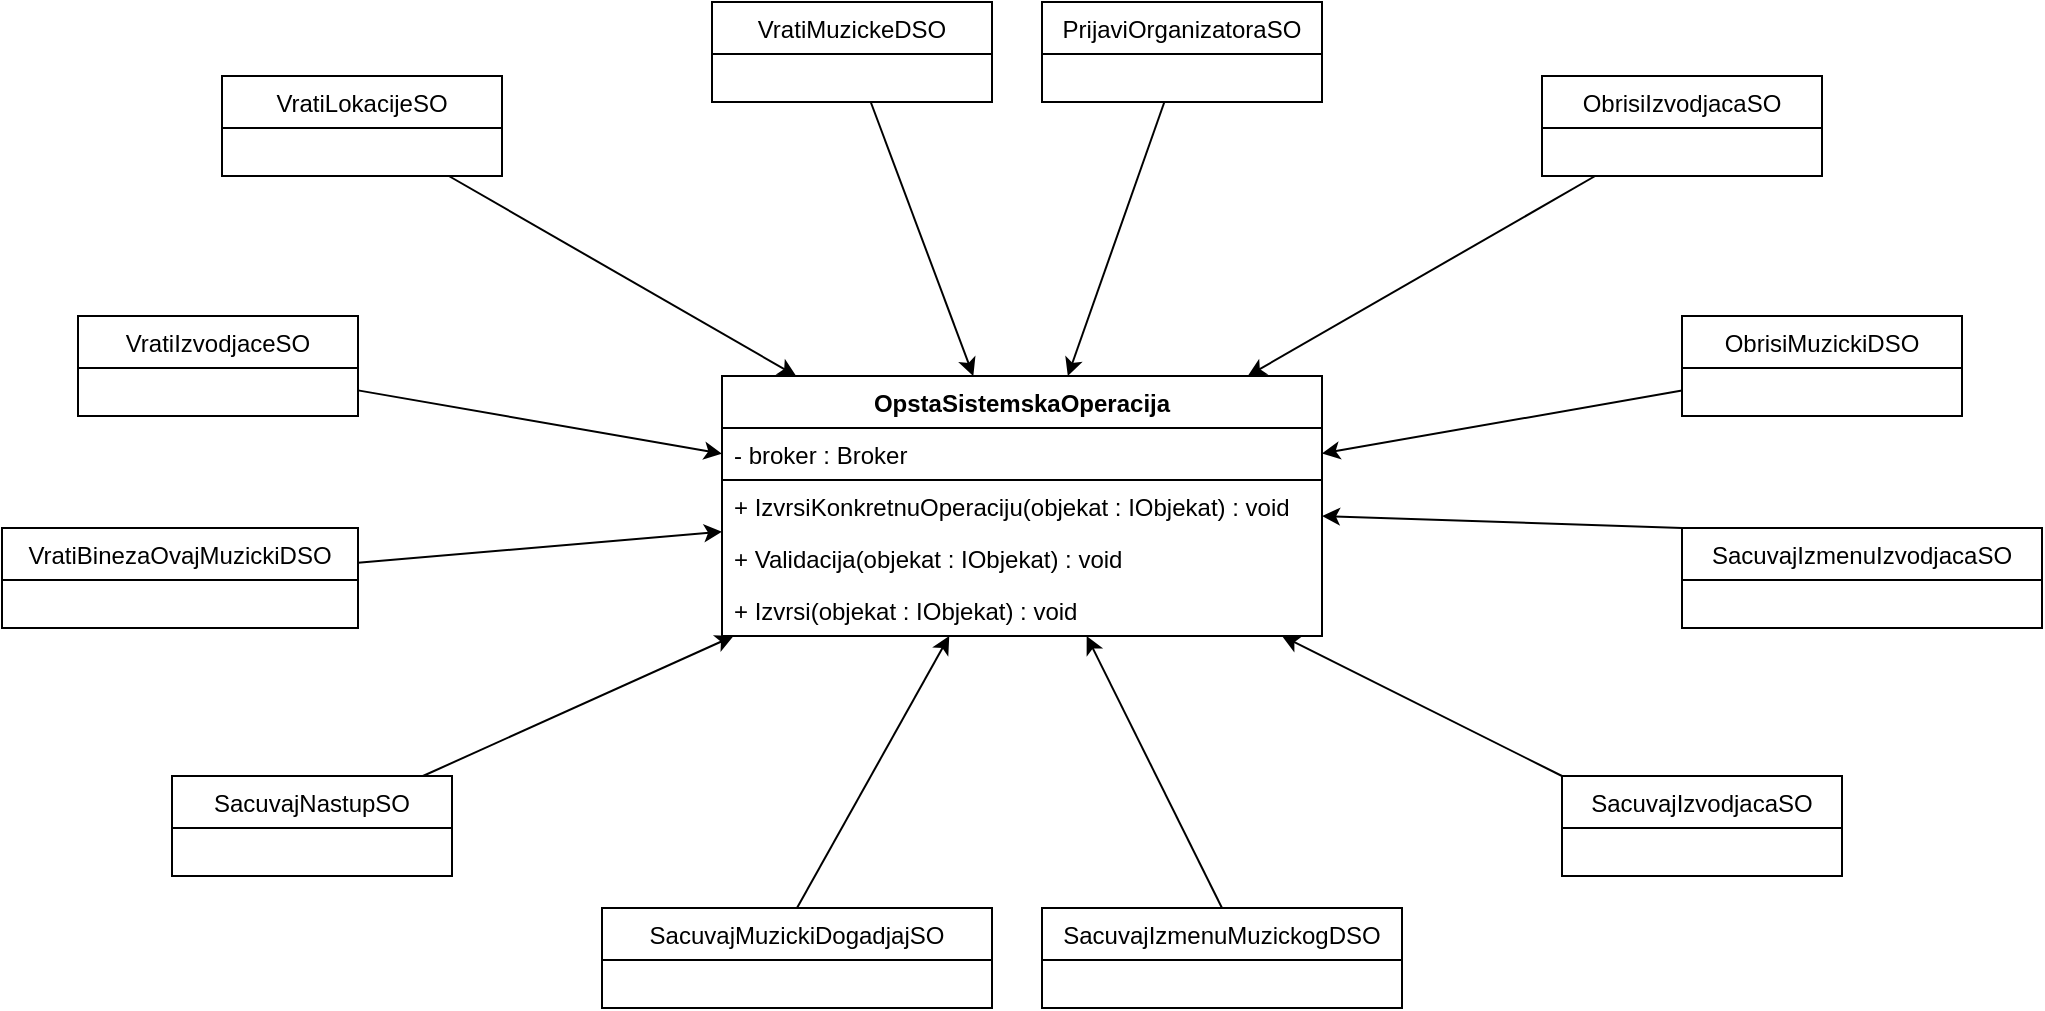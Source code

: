 <mxfile version="15.3.0" type="device"><diagram id="R2lEEEUBdFMjLlhIrx00" name="Page-1"><mxGraphModel dx="1038" dy="547" grid="1" gridSize="10" guides="1" tooltips="1" connect="1" arrows="1" fold="1" page="1" pageScale="1" pageWidth="850" pageHeight="1100" math="0" shadow="0" extFonts="Permanent Marker^https://fonts.googleapis.com/css?family=Permanent+Marker"><root><mxCell id="0"/><mxCell id="1" parent="0"/><mxCell id="dxbz0eJmdt3C-9GottEP-1" value="OpstaSistemskaOperacija" style="swimlane;fontStyle=1;childLayout=stackLayout;horizontal=1;startSize=26;horizontalStack=0;resizeParent=1;resizeParentMax=0;resizeLast=0;collapsible=1;marginBottom=0;strokeWidth=1;" vertex="1" parent="1"><mxGeometry x="700" y="280" width="300" height="130" as="geometry"/></mxCell><mxCell id="dxbz0eJmdt3C-9GottEP-2" value="- broker : Broker" style="text;strokeColor=default;fillColor=none;align=left;verticalAlign=top;spacingLeft=4;spacingRight=4;overflow=hidden;rotatable=0;points=[[0,0.5],[1,0.5]];portConstraint=eastwest;strokeWidth=1;" vertex="1" parent="dxbz0eJmdt3C-9GottEP-1"><mxGeometry y="26" width="300" height="26" as="geometry"/></mxCell><mxCell id="dxbz0eJmdt3C-9GottEP-3" value="+ IzvrsiKonkretnuOperaciju(objekat : IObjekat) : void" style="text;strokeColor=none;fillColor=none;align=left;verticalAlign=top;spacingLeft=4;spacingRight=4;overflow=hidden;rotatable=0;points=[[0,0.5],[1,0.5]];portConstraint=eastwest;" vertex="1" parent="dxbz0eJmdt3C-9GottEP-1"><mxGeometry y="52" width="300" height="26" as="geometry"/></mxCell><mxCell id="dxbz0eJmdt3C-9GottEP-8" value="+ Validacija(objekat : IObjekat) : void" style="text;strokeColor=none;fillColor=none;align=left;verticalAlign=top;spacingLeft=4;spacingRight=4;overflow=hidden;rotatable=0;points=[[0,0.5],[1,0.5]];portConstraint=eastwest;" vertex="1" parent="dxbz0eJmdt3C-9GottEP-1"><mxGeometry y="78" width="300" height="26" as="geometry"/></mxCell><mxCell id="dxbz0eJmdt3C-9GottEP-4" value="+ Izvrsi(objekat : IObjekat) : void" style="text;strokeColor=none;fillColor=none;align=left;verticalAlign=top;spacingLeft=4;spacingRight=4;overflow=hidden;rotatable=0;points=[[0,0.5],[1,0.5]];portConstraint=eastwest;" vertex="1" parent="dxbz0eJmdt3C-9GottEP-1"><mxGeometry y="104" width="300" height="26" as="geometry"/></mxCell><mxCell id="dxbz0eJmdt3C-9GottEP-9" value="SacuvajIzmenuIzvodjacaSO" style="swimlane;fontStyle=0;childLayout=stackLayout;horizontal=1;startSize=26;horizontalStack=0;resizeParent=1;resizeParentMax=0;resizeLast=0;collapsible=1;marginBottom=0;strokeColor=default;strokeWidth=1;" vertex="1" parent="1"><mxGeometry x="1180" y="356" width="180" height="50" as="geometry"/></mxCell><mxCell id="dxbz0eJmdt3C-9GottEP-13" value="" style="text;strokeColor=default;fillColor=none;align=left;verticalAlign=top;spacingLeft=4;spacingRight=4;overflow=hidden;rotatable=0;points=[[0,0.5],[1,0.5]];portConstraint=eastwest;" vertex="1" parent="dxbz0eJmdt3C-9GottEP-9"><mxGeometry y="26" width="180" height="24" as="geometry"/></mxCell><mxCell id="dxbz0eJmdt3C-9GottEP-14" value="PrijaviOrganizatoraSO" style="swimlane;fontStyle=0;childLayout=stackLayout;horizontal=1;startSize=26;horizontalStack=0;resizeParent=1;resizeParentMax=0;resizeLast=0;collapsible=1;marginBottom=0;strokeColor=default;strokeWidth=1;" vertex="1" parent="1"><mxGeometry x="860" y="93" width="140" height="50" as="geometry"/></mxCell><mxCell id="dxbz0eJmdt3C-9GottEP-15" value="" style="text;strokeColor=default;fillColor=none;align=left;verticalAlign=top;spacingLeft=4;spacingRight=4;overflow=hidden;rotatable=0;points=[[0,0.5],[1,0.5]];portConstraint=eastwest;" vertex="1" parent="dxbz0eJmdt3C-9GottEP-14"><mxGeometry y="26" width="140" height="24" as="geometry"/></mxCell><mxCell id="dxbz0eJmdt3C-9GottEP-16" value="ObrisiIzvodjacaSO" style="swimlane;fontStyle=0;childLayout=stackLayout;horizontal=1;startSize=26;horizontalStack=0;resizeParent=1;resizeParentMax=0;resizeLast=0;collapsible=1;marginBottom=0;strokeColor=default;strokeWidth=1;" vertex="1" parent="1"><mxGeometry x="1110" y="130" width="140" height="50" as="geometry"/></mxCell><mxCell id="dxbz0eJmdt3C-9GottEP-17" value="" style="text;strokeColor=default;fillColor=none;align=left;verticalAlign=top;spacingLeft=4;spacingRight=4;overflow=hidden;rotatable=0;points=[[0,0.5],[1,0.5]];portConstraint=eastwest;" vertex="1" parent="dxbz0eJmdt3C-9GottEP-16"><mxGeometry y="26" width="140" height="24" as="geometry"/></mxCell><mxCell id="dxbz0eJmdt3C-9GottEP-18" value="ObrisiMuzickiDSO" style="swimlane;fontStyle=0;childLayout=stackLayout;horizontal=1;startSize=26;horizontalStack=0;resizeParent=1;resizeParentMax=0;resizeLast=0;collapsible=1;marginBottom=0;strokeColor=default;strokeWidth=1;" vertex="1" parent="1"><mxGeometry x="1180" y="250" width="140" height="50" as="geometry"/></mxCell><mxCell id="dxbz0eJmdt3C-9GottEP-19" value="" style="text;strokeColor=none;fillColor=none;align=left;verticalAlign=top;spacingLeft=4;spacingRight=4;overflow=hidden;rotatable=0;points=[[0,0.5],[1,0.5]];portConstraint=eastwest;" vertex="1" parent="dxbz0eJmdt3C-9GottEP-18"><mxGeometry y="26" width="140" height="24" as="geometry"/></mxCell><mxCell id="dxbz0eJmdt3C-9GottEP-20" value="VratiMuzickeDSO" style="swimlane;fontStyle=0;childLayout=stackLayout;horizontal=1;startSize=26;horizontalStack=0;resizeParent=1;resizeParentMax=0;resizeLast=0;collapsible=1;marginBottom=0;strokeColor=default;strokeWidth=1;" vertex="1" parent="1"><mxGeometry x="695" y="93" width="140" height="50" as="geometry"/></mxCell><mxCell id="dxbz0eJmdt3C-9GottEP-21" value="" style="text;strokeColor=default;fillColor=none;align=left;verticalAlign=top;spacingLeft=4;spacingRight=4;overflow=hidden;rotatable=0;points=[[0,0.5],[1,0.5]];portConstraint=eastwest;" vertex="1" parent="dxbz0eJmdt3C-9GottEP-20"><mxGeometry y="26" width="140" height="24" as="geometry"/></mxCell><mxCell id="dxbz0eJmdt3C-9GottEP-22" value="SacuvajIzmenuMuzickogDSO" style="swimlane;fontStyle=0;childLayout=stackLayout;horizontal=1;startSize=26;horizontalStack=0;resizeParent=1;resizeParentMax=0;resizeLast=0;collapsible=1;marginBottom=0;strokeColor=default;strokeWidth=1;" vertex="1" parent="1"><mxGeometry x="860" y="546" width="180" height="50" as="geometry"/></mxCell><mxCell id="dxbz0eJmdt3C-9GottEP-23" value="" style="text;strokeColor=default;fillColor=none;align=left;verticalAlign=top;spacingLeft=4;spacingRight=4;overflow=hidden;rotatable=0;points=[[0,0.5],[1,0.5]];portConstraint=eastwest;" vertex="1" parent="dxbz0eJmdt3C-9GottEP-22"><mxGeometry y="26" width="180" height="24" as="geometry"/></mxCell><mxCell id="dxbz0eJmdt3C-9GottEP-24" value="SacuvajIzvodjacaSO" style="swimlane;fontStyle=0;childLayout=stackLayout;horizontal=1;startSize=26;horizontalStack=0;resizeParent=1;resizeParentMax=0;resizeLast=0;collapsible=1;marginBottom=0;strokeColor=default;strokeWidth=1;" vertex="1" parent="1"><mxGeometry x="1120" y="480" width="140" height="50" as="geometry"/></mxCell><mxCell id="dxbz0eJmdt3C-9GottEP-25" value="" style="text;strokeColor=default;fillColor=none;align=left;verticalAlign=top;spacingLeft=4;spacingRight=4;overflow=hidden;rotatable=0;points=[[0,0.5],[1,0.5]];portConstraint=eastwest;" vertex="1" parent="dxbz0eJmdt3C-9GottEP-24"><mxGeometry y="26" width="140" height="24" as="geometry"/></mxCell><mxCell id="dxbz0eJmdt3C-9GottEP-26" value="SacuvajMuzickiDogadjajSO" style="swimlane;fontStyle=0;childLayout=stackLayout;horizontal=1;startSize=26;horizontalStack=0;resizeParent=1;resizeParentMax=0;resizeLast=0;collapsible=1;marginBottom=0;strokeColor=default;strokeWidth=1;" vertex="1" parent="1"><mxGeometry x="640" y="546" width="195" height="50" as="geometry"/></mxCell><mxCell id="dxbz0eJmdt3C-9GottEP-27" value="" style="text;strokeColor=default;fillColor=none;align=left;verticalAlign=top;spacingLeft=4;spacingRight=4;overflow=hidden;rotatable=0;points=[[0,0.5],[1,0.5]];portConstraint=eastwest;" vertex="1" parent="dxbz0eJmdt3C-9GottEP-26"><mxGeometry y="26" width="195" height="24" as="geometry"/></mxCell><mxCell id="dxbz0eJmdt3C-9GottEP-28" value="SacuvajNastupSO" style="swimlane;fontStyle=0;childLayout=stackLayout;horizontal=1;startSize=26;horizontalStack=0;resizeParent=1;resizeParentMax=0;resizeLast=0;collapsible=1;marginBottom=0;strokeColor=default;strokeWidth=1;" vertex="1" parent="1"><mxGeometry x="425" y="480" width="140" height="50" as="geometry"/></mxCell><mxCell id="dxbz0eJmdt3C-9GottEP-29" value="" style="text;strokeColor=default;fillColor=none;align=left;verticalAlign=top;spacingLeft=4;spacingRight=4;overflow=hidden;rotatable=0;points=[[0,0.5],[1,0.5]];portConstraint=eastwest;" vertex="1" parent="dxbz0eJmdt3C-9GottEP-28"><mxGeometry y="26" width="140" height="24" as="geometry"/></mxCell><mxCell id="dxbz0eJmdt3C-9GottEP-30" value="VratiBinezaOvajMuzickiDSO" style="swimlane;fontStyle=0;childLayout=stackLayout;horizontal=1;startSize=26;horizontalStack=0;resizeParent=1;resizeParentMax=0;resizeLast=0;collapsible=1;marginBottom=0;strokeColor=default;strokeWidth=1;" vertex="1" parent="1"><mxGeometry x="340" y="356" width="178" height="50" as="geometry"/></mxCell><mxCell id="dxbz0eJmdt3C-9GottEP-31" value="" style="text;strokeColor=default;fillColor=none;align=left;verticalAlign=top;spacingLeft=4;spacingRight=4;overflow=hidden;rotatable=0;points=[[0,0.5],[1,0.5]];portConstraint=eastwest;" vertex="1" parent="dxbz0eJmdt3C-9GottEP-30"><mxGeometry y="26" width="178" height="24" as="geometry"/></mxCell><mxCell id="dxbz0eJmdt3C-9GottEP-32" value="VratiLokacijeSO" style="swimlane;fontStyle=0;childLayout=stackLayout;horizontal=1;startSize=26;horizontalStack=0;resizeParent=1;resizeParentMax=0;resizeLast=0;collapsible=1;marginBottom=0;strokeColor=default;strokeWidth=1;" vertex="1" parent="1"><mxGeometry x="450" y="130" width="140" height="50" as="geometry"/></mxCell><mxCell id="dxbz0eJmdt3C-9GottEP-33" value="" style="text;strokeColor=default;fillColor=none;align=left;verticalAlign=top;spacingLeft=4;spacingRight=4;overflow=hidden;rotatable=0;points=[[0,0.5],[1,0.5]];portConstraint=eastwest;" vertex="1" parent="dxbz0eJmdt3C-9GottEP-32"><mxGeometry y="26" width="140" height="24" as="geometry"/></mxCell><mxCell id="dxbz0eJmdt3C-9GottEP-34" value="VratiIzvodjaceSO" style="swimlane;fontStyle=0;childLayout=stackLayout;horizontal=1;startSize=26;horizontalStack=0;resizeParent=1;resizeParentMax=0;resizeLast=0;collapsible=1;marginBottom=0;strokeColor=default;strokeWidth=1;" vertex="1" parent="1"><mxGeometry x="378" y="250" width="140" height="50" as="geometry"/></mxCell><mxCell id="dxbz0eJmdt3C-9GottEP-35" value="" style="text;strokeColor=default;fillColor=none;align=left;verticalAlign=top;spacingLeft=4;spacingRight=4;overflow=hidden;rotatable=0;points=[[0,0.5],[1,0.5]];portConstraint=eastwest;" vertex="1" parent="dxbz0eJmdt3C-9GottEP-34"><mxGeometry y="26" width="140" height="24" as="geometry"/></mxCell><mxCell id="dxbz0eJmdt3C-9GottEP-38" value="" style="endArrow=classic;html=1;exitX=0.5;exitY=0;exitDx=0;exitDy=0;" edge="1" parent="1" source="dxbz0eJmdt3C-9GottEP-26" target="dxbz0eJmdt3C-9GottEP-1"><mxGeometry width="50" height="50" relative="1" as="geometry"><mxPoint x="840" y="340" as="sourcePoint"/><mxPoint x="890" y="290" as="targetPoint"/></mxGeometry></mxCell><mxCell id="dxbz0eJmdt3C-9GottEP-39" value="" style="endArrow=classic;html=1;exitX=0.5;exitY=0;exitDx=0;exitDy=0;" edge="1" parent="1" source="dxbz0eJmdt3C-9GottEP-22" target="dxbz0eJmdt3C-9GottEP-1"><mxGeometry width="50" height="50" relative="1" as="geometry"><mxPoint x="747.5" y="556" as="sourcePoint"/><mxPoint x="823.619" y="420" as="targetPoint"/></mxGeometry></mxCell><mxCell id="dxbz0eJmdt3C-9GottEP-40" value="" style="endArrow=classic;html=1;exitX=0;exitY=0;exitDx=0;exitDy=0;" edge="1" parent="1" source="dxbz0eJmdt3C-9GottEP-24" target="dxbz0eJmdt3C-9GottEP-1"><mxGeometry width="50" height="50" relative="1" as="geometry"><mxPoint x="960" y="556" as="sourcePoint"/><mxPoint x="892.338" y="420" as="targetPoint"/></mxGeometry></mxCell><mxCell id="dxbz0eJmdt3C-9GottEP-41" value="" style="endArrow=classic;html=1;exitX=0;exitY=0;exitDx=0;exitDy=0;" edge="1" parent="1" source="dxbz0eJmdt3C-9GottEP-9" target="dxbz0eJmdt3C-9GottEP-1"><mxGeometry width="50" height="50" relative="1" as="geometry"><mxPoint x="970" y="566" as="sourcePoint"/><mxPoint x="902.338" y="430" as="targetPoint"/></mxGeometry></mxCell><mxCell id="dxbz0eJmdt3C-9GottEP-42" value="" style="endArrow=classic;html=1;" edge="1" parent="1" source="dxbz0eJmdt3C-9GottEP-18" target="dxbz0eJmdt3C-9GottEP-1"><mxGeometry width="50" height="50" relative="1" as="geometry"><mxPoint x="1190" y="366" as="sourcePoint"/><mxPoint x="1010" y="360" as="targetPoint"/></mxGeometry></mxCell><mxCell id="dxbz0eJmdt3C-9GottEP-43" value="" style="endArrow=classic;html=1;" edge="1" parent="1" source="dxbz0eJmdt3C-9GottEP-16" target="dxbz0eJmdt3C-9GottEP-1"><mxGeometry width="50" height="50" relative="1" as="geometry"><mxPoint x="1200" y="376" as="sourcePoint"/><mxPoint x="1020" y="370" as="targetPoint"/></mxGeometry></mxCell><mxCell id="dxbz0eJmdt3C-9GottEP-44" value="" style="endArrow=classic;html=1;" edge="1" parent="1" source="dxbz0eJmdt3C-9GottEP-14" target="dxbz0eJmdt3C-9GottEP-1"><mxGeometry width="50" height="50" relative="1" as="geometry"><mxPoint x="1146.579" y="190" as="sourcePoint"/><mxPoint x="972.895" y="290" as="targetPoint"/></mxGeometry></mxCell><mxCell id="dxbz0eJmdt3C-9GottEP-45" value="" style="endArrow=classic;html=1;" edge="1" parent="1" source="dxbz0eJmdt3C-9GottEP-20" target="dxbz0eJmdt3C-9GottEP-1"><mxGeometry width="50" height="50" relative="1" as="geometry"><mxPoint x="1156.579" y="200" as="sourcePoint"/><mxPoint x="982.895" y="300" as="targetPoint"/></mxGeometry></mxCell><mxCell id="dxbz0eJmdt3C-9GottEP-46" value="" style="endArrow=classic;html=1;" edge="1" parent="1" source="dxbz0eJmdt3C-9GottEP-32" target="dxbz0eJmdt3C-9GottEP-1"><mxGeometry width="50" height="50" relative="1" as="geometry"><mxPoint x="784.361" y="153" as="sourcePoint"/><mxPoint x="835.661" y="290" as="targetPoint"/></mxGeometry></mxCell><mxCell id="dxbz0eJmdt3C-9GottEP-47" value="" style="endArrow=classic;html=1;" edge="1" parent="1" source="dxbz0eJmdt3C-9GottEP-34" target="dxbz0eJmdt3C-9GottEP-1"><mxGeometry width="50" height="50" relative="1" as="geometry"><mxPoint x="573.421" y="190" as="sourcePoint"/><mxPoint x="747.105" y="290" as="targetPoint"/></mxGeometry></mxCell><mxCell id="dxbz0eJmdt3C-9GottEP-48" value="" style="endArrow=classic;html=1;" edge="1" parent="1" source="dxbz0eJmdt3C-9GottEP-30" target="dxbz0eJmdt3C-9GottEP-1"><mxGeometry width="50" height="50" relative="1" as="geometry"><mxPoint x="528" y="297.189" as="sourcePoint"/><mxPoint x="710" y="328.881" as="targetPoint"/></mxGeometry></mxCell><mxCell id="dxbz0eJmdt3C-9GottEP-49" value="" style="endArrow=classic;html=1;" edge="1" parent="1" source="dxbz0eJmdt3C-9GottEP-28" target="dxbz0eJmdt3C-9GottEP-1"><mxGeometry width="50" height="50" relative="1" as="geometry"><mxPoint x="528" y="383.39" as="sourcePoint"/><mxPoint x="710" y="367.827" as="targetPoint"/></mxGeometry></mxCell></root></mxGraphModel></diagram></mxfile>